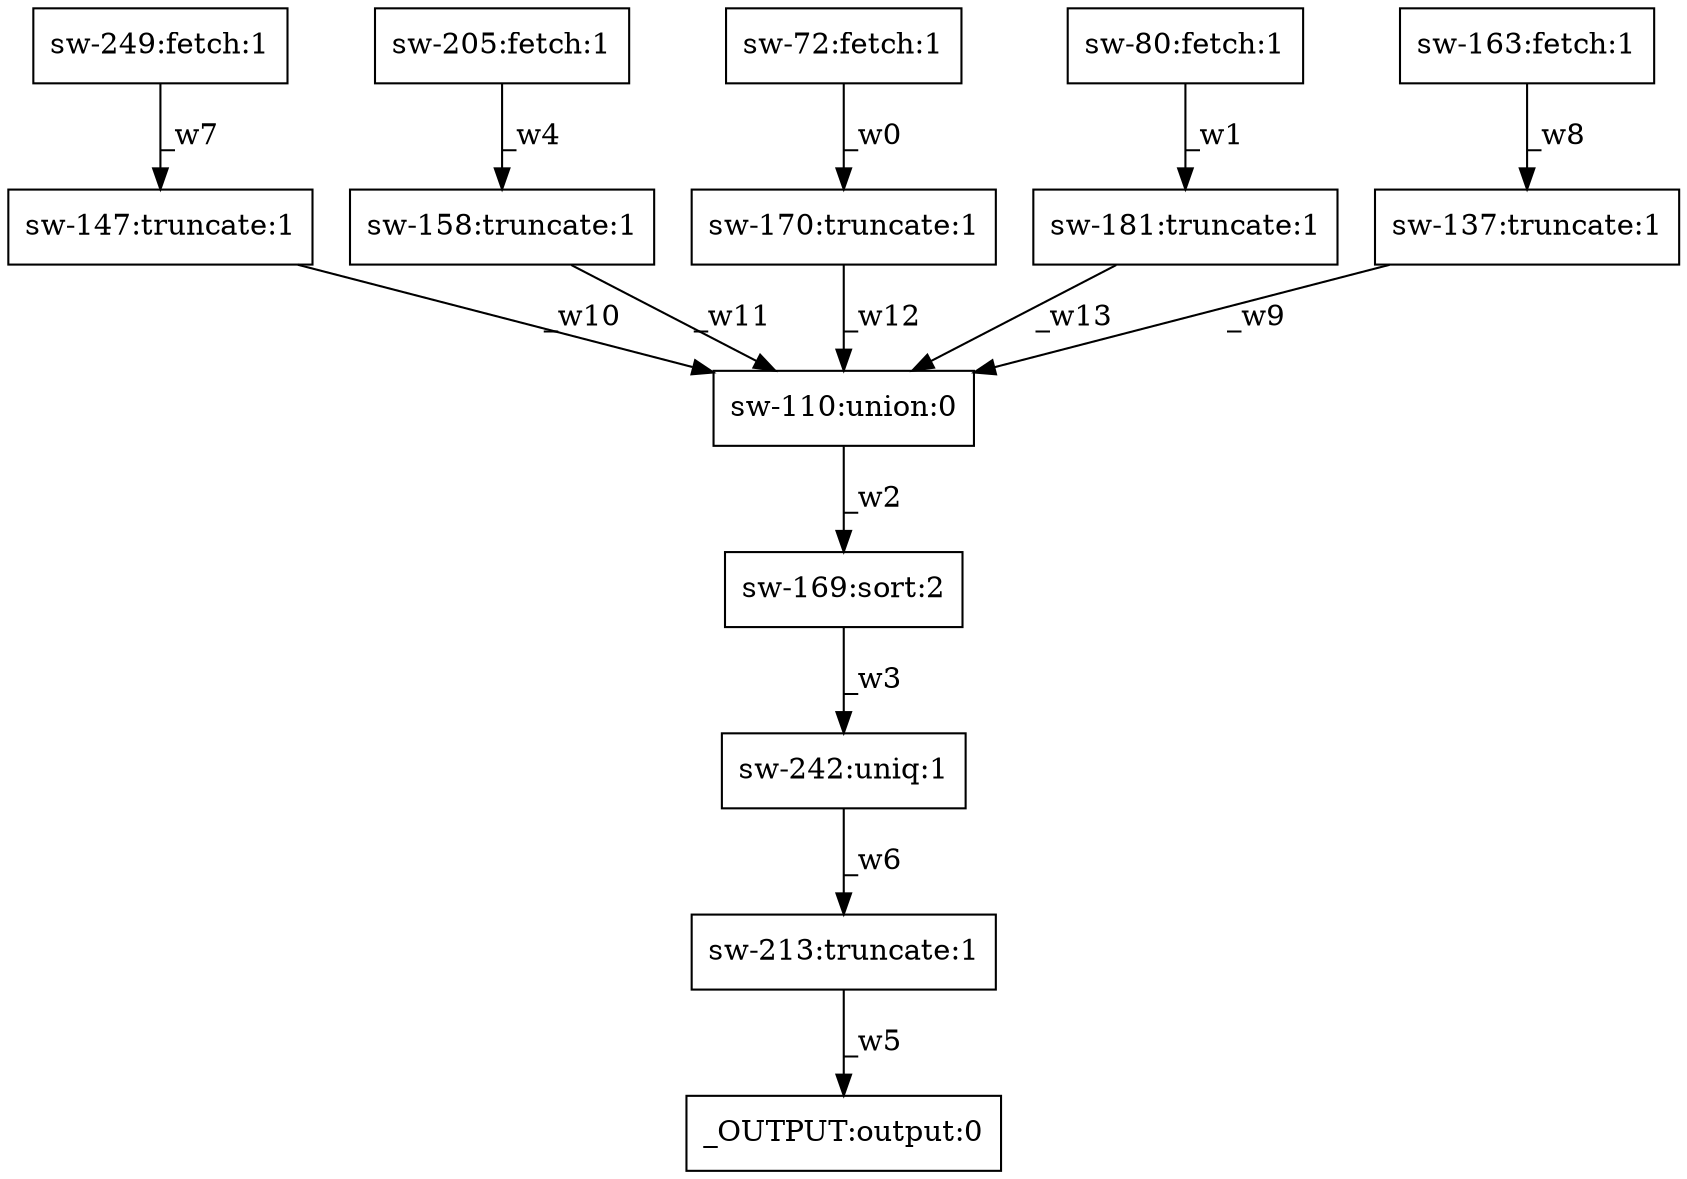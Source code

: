 digraph test1 { node [shape=box] "sw-137" [label="sw-137:truncate:1"];"_OUTPUT" [label="_OUTPUT:output:0"];"sw-147" [label="sw-147:truncate:1"];"sw-158" [label="sw-158:truncate:1"];"sw-72" [label="sw-72:fetch:1"];"sw-170" [label="sw-170:truncate:1"];"sw-181" [label="sw-181:truncate:1"];"sw-213" [label="sw-213:truncate:1"];"sw-169" [label="sw-169:sort:2"];"sw-163" [label="sw-163:fetch:1"];"sw-249" [label="sw-249:fetch:1"];"sw-110" [label="sw-110:union:0"];"sw-205" [label="sw-205:fetch:1"];"sw-242" [label="sw-242:uniq:1"];"sw-80" [label="sw-80:fetch:1"];"sw-72" -> "sw-170" [label="_w0"];"sw-80" -> "sw-181" [label="_w1"];"sw-110" -> "sw-169" [label="_w2"];"sw-169" -> "sw-242" [label="_w3"];"sw-205" -> "sw-158" [label="_w4"];"sw-213" -> "_OUTPUT" [label="_w5"];"sw-242" -> "sw-213" [label="_w6"];"sw-249" -> "sw-147" [label="_w7"];"sw-163" -> "sw-137" [label="_w8"];"sw-137" -> "sw-110" [label="_w9"];"sw-147" -> "sw-110" [label="_w10"];"sw-158" -> "sw-110" [label="_w11"];"sw-170" -> "sw-110" [label="_w12"];"sw-181" -> "sw-110" [label="_w13"];}